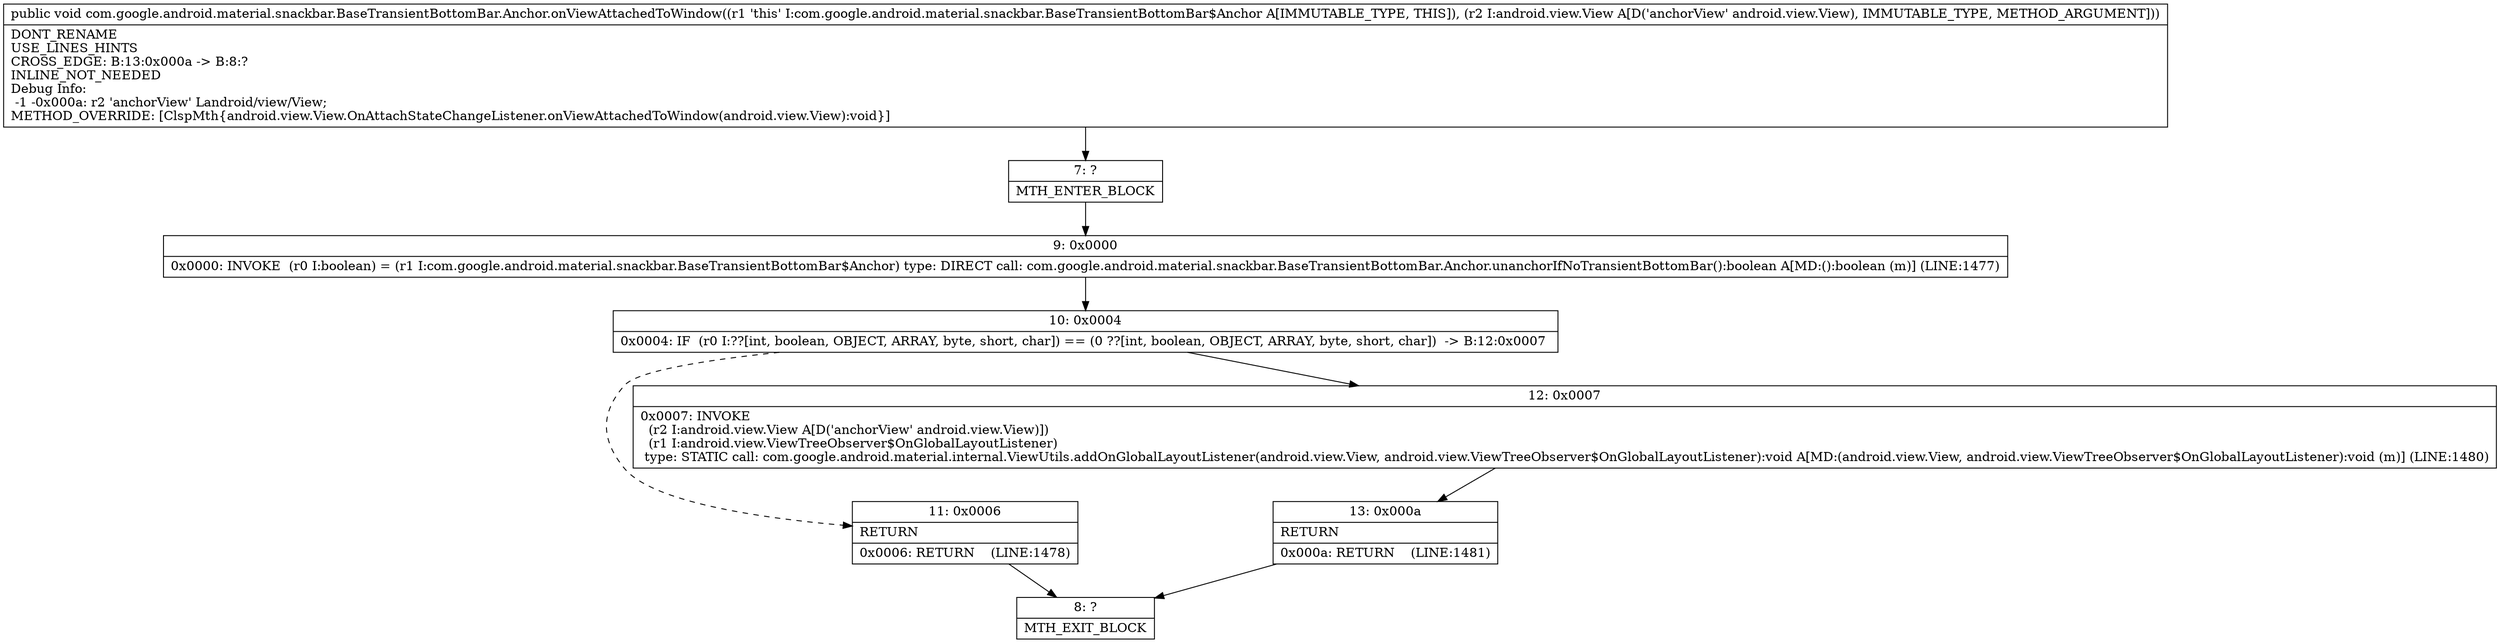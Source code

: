 digraph "CFG forcom.google.android.material.snackbar.BaseTransientBottomBar.Anchor.onViewAttachedToWindow(Landroid\/view\/View;)V" {
Node_7 [shape=record,label="{7\:\ ?|MTH_ENTER_BLOCK\l}"];
Node_9 [shape=record,label="{9\:\ 0x0000|0x0000: INVOKE  (r0 I:boolean) = (r1 I:com.google.android.material.snackbar.BaseTransientBottomBar$Anchor) type: DIRECT call: com.google.android.material.snackbar.BaseTransientBottomBar.Anchor.unanchorIfNoTransientBottomBar():boolean A[MD:():boolean (m)] (LINE:1477)\l}"];
Node_10 [shape=record,label="{10\:\ 0x0004|0x0004: IF  (r0 I:??[int, boolean, OBJECT, ARRAY, byte, short, char]) == (0 ??[int, boolean, OBJECT, ARRAY, byte, short, char])  \-\> B:12:0x0007 \l}"];
Node_11 [shape=record,label="{11\:\ 0x0006|RETURN\l|0x0006: RETURN    (LINE:1478)\l}"];
Node_8 [shape=record,label="{8\:\ ?|MTH_EXIT_BLOCK\l}"];
Node_12 [shape=record,label="{12\:\ 0x0007|0x0007: INVOKE  \l  (r2 I:android.view.View A[D('anchorView' android.view.View)])\l  (r1 I:android.view.ViewTreeObserver$OnGlobalLayoutListener)\l type: STATIC call: com.google.android.material.internal.ViewUtils.addOnGlobalLayoutListener(android.view.View, android.view.ViewTreeObserver$OnGlobalLayoutListener):void A[MD:(android.view.View, android.view.ViewTreeObserver$OnGlobalLayoutListener):void (m)] (LINE:1480)\l}"];
Node_13 [shape=record,label="{13\:\ 0x000a|RETURN\l|0x000a: RETURN    (LINE:1481)\l}"];
MethodNode[shape=record,label="{public void com.google.android.material.snackbar.BaseTransientBottomBar.Anchor.onViewAttachedToWindow((r1 'this' I:com.google.android.material.snackbar.BaseTransientBottomBar$Anchor A[IMMUTABLE_TYPE, THIS]), (r2 I:android.view.View A[D('anchorView' android.view.View), IMMUTABLE_TYPE, METHOD_ARGUMENT]))  | DONT_RENAME\lUSE_LINES_HINTS\lCROSS_EDGE: B:13:0x000a \-\> B:8:?\lINLINE_NOT_NEEDED\lDebug Info:\l  \-1 \-0x000a: r2 'anchorView' Landroid\/view\/View;\lMETHOD_OVERRIDE: [ClspMth\{android.view.View.OnAttachStateChangeListener.onViewAttachedToWindow(android.view.View):void\}]\l}"];
MethodNode -> Node_7;Node_7 -> Node_9;
Node_9 -> Node_10;
Node_10 -> Node_11[style=dashed];
Node_10 -> Node_12;
Node_11 -> Node_8;
Node_12 -> Node_13;
Node_13 -> Node_8;
}

